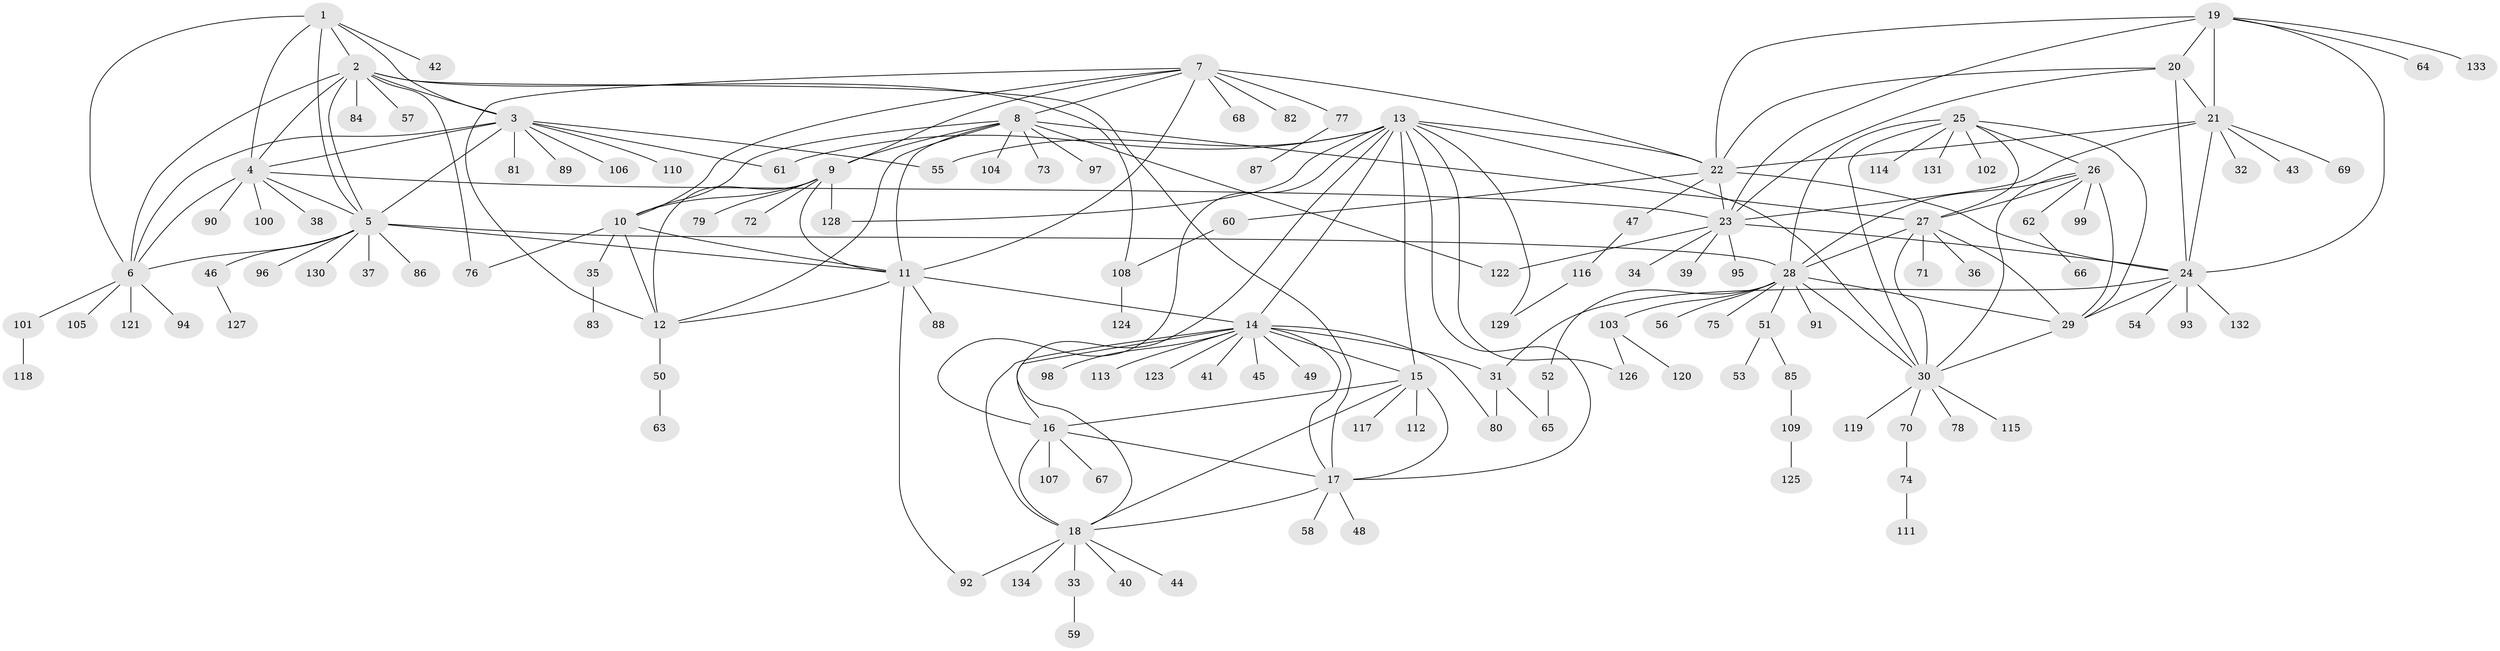 // Generated by graph-tools (version 1.1) at 2025/26/03/09/25 03:26:49]
// undirected, 134 vertices, 201 edges
graph export_dot {
graph [start="1"]
  node [color=gray90,style=filled];
  1;
  2;
  3;
  4;
  5;
  6;
  7;
  8;
  9;
  10;
  11;
  12;
  13;
  14;
  15;
  16;
  17;
  18;
  19;
  20;
  21;
  22;
  23;
  24;
  25;
  26;
  27;
  28;
  29;
  30;
  31;
  32;
  33;
  34;
  35;
  36;
  37;
  38;
  39;
  40;
  41;
  42;
  43;
  44;
  45;
  46;
  47;
  48;
  49;
  50;
  51;
  52;
  53;
  54;
  55;
  56;
  57;
  58;
  59;
  60;
  61;
  62;
  63;
  64;
  65;
  66;
  67;
  68;
  69;
  70;
  71;
  72;
  73;
  74;
  75;
  76;
  77;
  78;
  79;
  80;
  81;
  82;
  83;
  84;
  85;
  86;
  87;
  88;
  89;
  90;
  91;
  92;
  93;
  94;
  95;
  96;
  97;
  98;
  99;
  100;
  101;
  102;
  103;
  104;
  105;
  106;
  107;
  108;
  109;
  110;
  111;
  112;
  113;
  114;
  115;
  116;
  117;
  118;
  119;
  120;
  121;
  122;
  123;
  124;
  125;
  126;
  127;
  128;
  129;
  130;
  131;
  132;
  133;
  134;
  1 -- 2;
  1 -- 3;
  1 -- 4;
  1 -- 5;
  1 -- 6;
  1 -- 42;
  2 -- 3;
  2 -- 4;
  2 -- 5;
  2 -- 6;
  2 -- 17;
  2 -- 57;
  2 -- 76;
  2 -- 84;
  2 -- 108;
  3 -- 4;
  3 -- 5;
  3 -- 6;
  3 -- 55;
  3 -- 61;
  3 -- 81;
  3 -- 89;
  3 -- 106;
  3 -- 110;
  4 -- 5;
  4 -- 6;
  4 -- 23;
  4 -- 38;
  4 -- 90;
  4 -- 100;
  5 -- 6;
  5 -- 11;
  5 -- 28;
  5 -- 37;
  5 -- 46;
  5 -- 86;
  5 -- 96;
  5 -- 130;
  6 -- 94;
  6 -- 101;
  6 -- 105;
  6 -- 121;
  7 -- 8;
  7 -- 9;
  7 -- 10;
  7 -- 11;
  7 -- 12;
  7 -- 22;
  7 -- 68;
  7 -- 77;
  7 -- 82;
  8 -- 9;
  8 -- 10;
  8 -- 11;
  8 -- 12;
  8 -- 27;
  8 -- 73;
  8 -- 97;
  8 -- 104;
  8 -- 122;
  9 -- 10;
  9 -- 11;
  9 -- 12;
  9 -- 72;
  9 -- 79;
  9 -- 128;
  10 -- 11;
  10 -- 12;
  10 -- 35;
  10 -- 76;
  11 -- 12;
  11 -- 14;
  11 -- 88;
  11 -- 92;
  12 -- 50;
  13 -- 14;
  13 -- 15;
  13 -- 16;
  13 -- 17;
  13 -- 18;
  13 -- 22;
  13 -- 30;
  13 -- 55;
  13 -- 61;
  13 -- 126;
  13 -- 128;
  13 -- 129;
  14 -- 15;
  14 -- 16;
  14 -- 17;
  14 -- 18;
  14 -- 31;
  14 -- 41;
  14 -- 45;
  14 -- 49;
  14 -- 80;
  14 -- 98;
  14 -- 113;
  14 -- 123;
  15 -- 16;
  15 -- 17;
  15 -- 18;
  15 -- 112;
  15 -- 117;
  16 -- 17;
  16 -- 18;
  16 -- 67;
  16 -- 107;
  17 -- 18;
  17 -- 48;
  17 -- 58;
  18 -- 33;
  18 -- 40;
  18 -- 44;
  18 -- 92;
  18 -- 134;
  19 -- 20;
  19 -- 21;
  19 -- 22;
  19 -- 23;
  19 -- 24;
  19 -- 64;
  19 -- 133;
  20 -- 21;
  20 -- 22;
  20 -- 23;
  20 -- 24;
  21 -- 22;
  21 -- 23;
  21 -- 24;
  21 -- 32;
  21 -- 43;
  21 -- 69;
  22 -- 23;
  22 -- 24;
  22 -- 47;
  22 -- 60;
  23 -- 24;
  23 -- 34;
  23 -- 39;
  23 -- 95;
  23 -- 122;
  24 -- 29;
  24 -- 31;
  24 -- 54;
  24 -- 93;
  24 -- 132;
  25 -- 26;
  25 -- 27;
  25 -- 28;
  25 -- 29;
  25 -- 30;
  25 -- 102;
  25 -- 114;
  25 -- 131;
  26 -- 27;
  26 -- 28;
  26 -- 29;
  26 -- 30;
  26 -- 62;
  26 -- 99;
  27 -- 28;
  27 -- 29;
  27 -- 30;
  27 -- 36;
  27 -- 71;
  28 -- 29;
  28 -- 30;
  28 -- 51;
  28 -- 52;
  28 -- 56;
  28 -- 75;
  28 -- 91;
  28 -- 103;
  29 -- 30;
  30 -- 70;
  30 -- 78;
  30 -- 115;
  30 -- 119;
  31 -- 65;
  31 -- 80;
  33 -- 59;
  35 -- 83;
  46 -- 127;
  47 -- 116;
  50 -- 63;
  51 -- 53;
  51 -- 85;
  52 -- 65;
  60 -- 108;
  62 -- 66;
  70 -- 74;
  74 -- 111;
  77 -- 87;
  85 -- 109;
  101 -- 118;
  103 -- 120;
  103 -- 126;
  108 -- 124;
  109 -- 125;
  116 -- 129;
}
